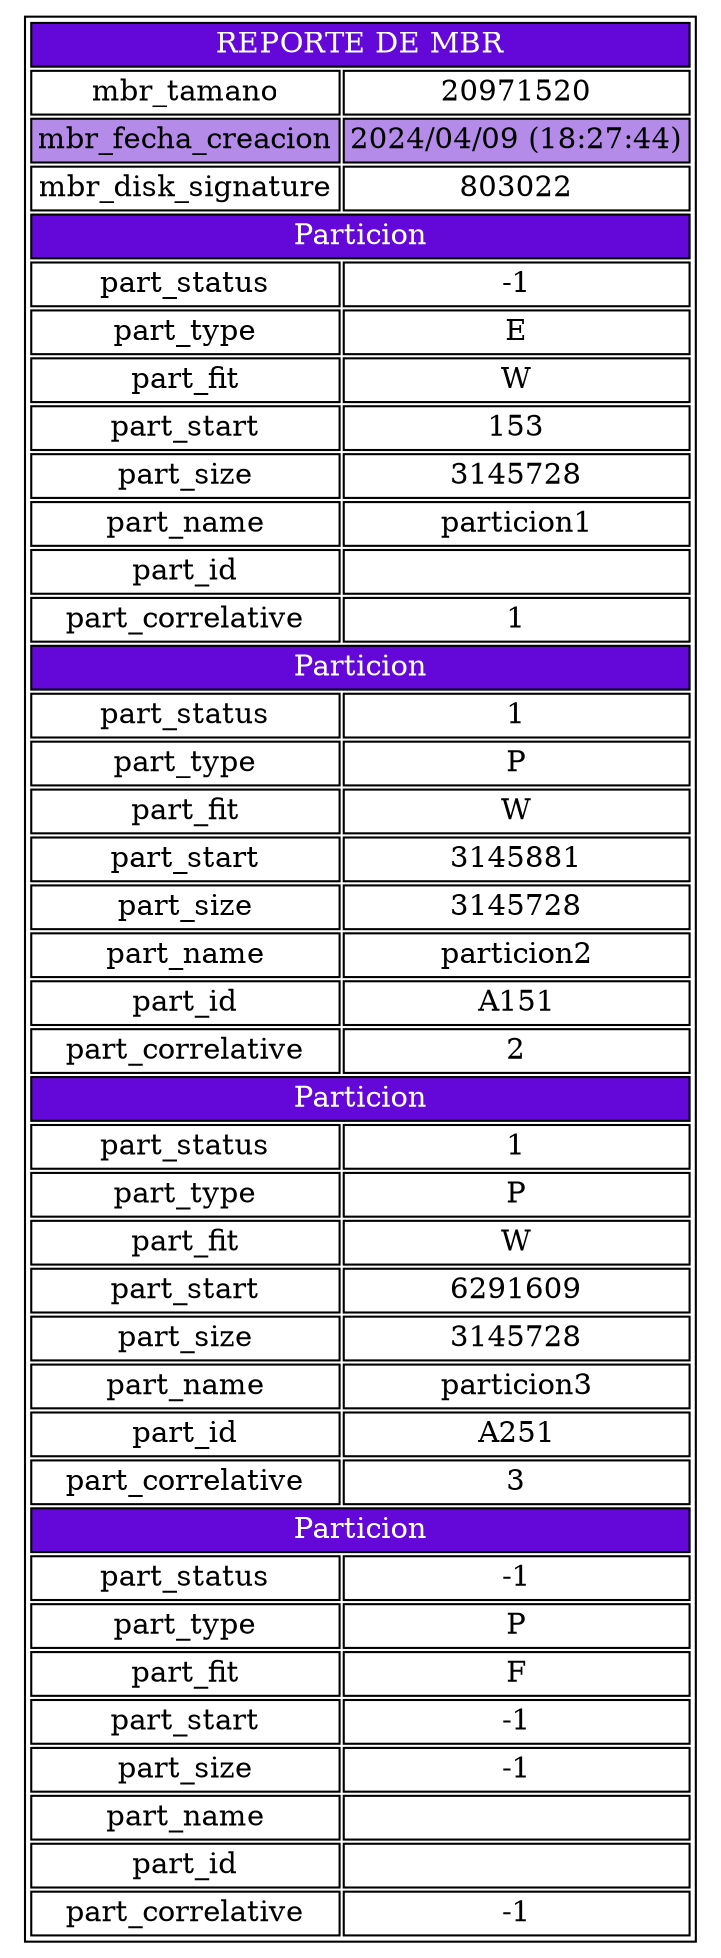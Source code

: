 digraph G{
	node[shape=none];
	start[label=<<table>
		<tr><td colspan="2" bgcolor="#6308d8"><font color="white">REPORTE DE MBR</font></td></tr>
		<tr>
			<td>mbr_tamano</td>
			<td>20971520</td>
		</tr>
		<tr>
			<td bgcolor="#b48be8">mbr_fecha_creacion</td>
			<td bgcolor="#b48be8">2024/04/09 (18:27:44)</td>
		</tr>
		<tr>
			<td>mbr_disk_signature</td>
			<td>803022</td>
		</tr>
		<tr><td colspan="2" bgcolor="#6308d8"><font color="white">Particion</font></td></tr>
		<tr>
			<td>part_status</td>
			<td>-1</td>
		</tr>
		<tr>
			<td brcolor="#b48be8">part_type</td>
			<td brcolor="#b48be8">E</td>
		</tr>
		<tr>
			<td>part_fit</td>
			<td>W</td>
		</tr>
		<tr>
			<td brcolor="#b48be8">part_start</td>
			<td brcolor="#b48be8">153</td>
		</tr>
		<tr>
			<td>part_size</td>
			<td>3145728</td>
		</tr>
		<tr>
			<td brcolor="#b48be8">part_name</td>
			<td brcolor="#b48be8">particion1</td>
		</tr>
		<tr>
			<td>part_id</td>
			<td></td>
		</tr>
		<tr>
			<td brcolor="#b48be8">part_correlative</td>
			<td brcolor="#b48be8">1</td>
		</tr>
		<tr><td colspan="2" bgcolor="#6308d8"><font color="white">Particion</font></td></tr>
		<tr>
			<td>part_status</td>
			<td>1</td>
		</tr>
		<tr>
			<td brcolor="#b48be8">part_type</td>
			<td brcolor="#b48be8">P</td>
		</tr>
		<tr>
			<td>part_fit</td>
			<td>W</td>
		</tr>
		<tr>
			<td brcolor="#b48be8">part_start</td>
			<td brcolor="#b48be8">3145881</td>
		</tr>
		<tr>
			<td>part_size</td>
			<td>3145728</td>
		</tr>
		<tr>
			<td brcolor="#b48be8">part_name</td>
			<td brcolor="#b48be8">particion2</td>
		</tr>
		<tr>
			<td>part_id</td>
			<td>A151</td>
		</tr>
		<tr>
			<td brcolor="#b48be8">part_correlative</td>
			<td brcolor="#b48be8">2</td>
		</tr>
		<tr><td colspan="2" bgcolor="#6308d8"><font color="white">Particion</font></td></tr>
		<tr>
			<td>part_status</td>
			<td>1</td>
		</tr>
		<tr>
			<td brcolor="#b48be8">part_type</td>
			<td brcolor="#b48be8">P</td>
		</tr>
		<tr>
			<td>part_fit</td>
			<td>W</td>
		</tr>
		<tr>
			<td brcolor="#b48be8">part_start</td>
			<td brcolor="#b48be8">6291609</td>
		</tr>
		<tr>
			<td>part_size</td>
			<td>3145728</td>
		</tr>
		<tr>
			<td brcolor="#b48be8">part_name</td>
			<td brcolor="#b48be8">particion3</td>
		</tr>
		<tr>
			<td>part_id</td>
			<td>A251</td>
		</tr>
		<tr>
			<td brcolor="#b48be8">part_correlative</td>
			<td brcolor="#b48be8">3</td>
		</tr>
		<tr><td colspan="2" bgcolor="#6308d8"><font color="white">Particion</font></td></tr>
		<tr>
			<td>part_status</td>
			<td>-1</td>
		</tr>
		<tr>
			<td brcolor="#b48be8">part_type</td>
			<td brcolor="#b48be8">P</td>
		</tr>
		<tr>
			<td>part_fit</td>
			<td>F</td>
		</tr>
		<tr>
			<td brcolor="#b48be8">part_start</td>
			<td brcolor="#b48be8">-1</td>
		</tr>
		<tr>
			<td>part_size</td>
			<td>-1</td>
		</tr>
		<tr>
			<td brcolor="#b48be8">part_name</td>
			<td brcolor="#b48be8"></td>
		</tr>
		<tr>
			<td>part_id</td>
			<td></td>
		</tr>
		<tr>
			<td brcolor="#b48be8">part_correlative</td>
			<td brcolor="#b48be8">-1</td>
		</tr>
	</table>>];
}
